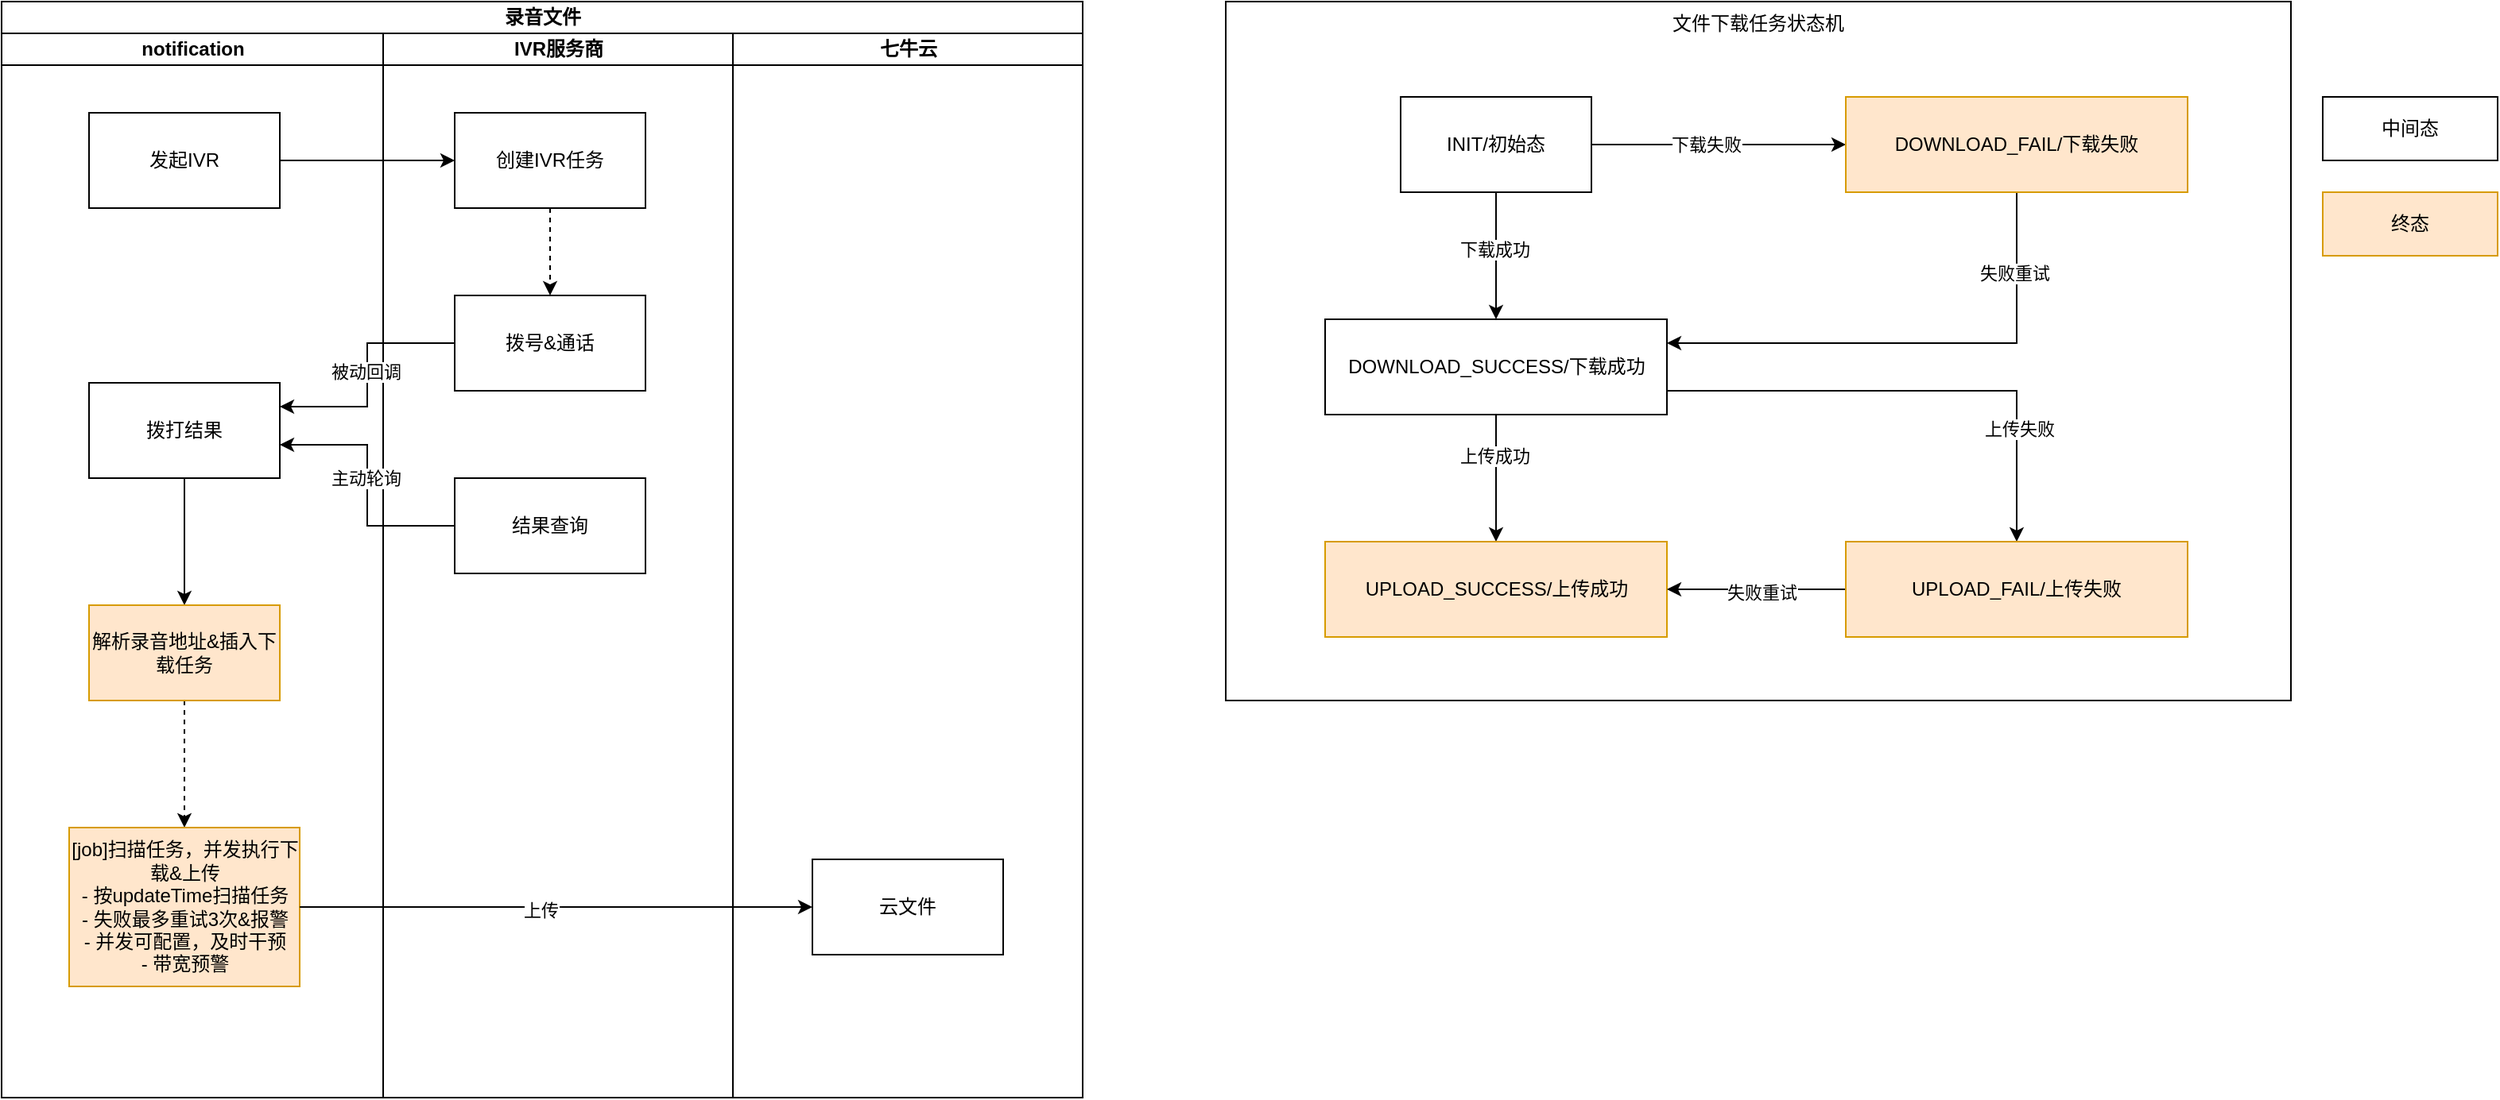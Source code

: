 <mxfile version="24.4.13" type="github">
  <diagram name="第 1 页" id="ruObpeMu40LA795dVUHB">
    <mxGraphModel dx="1434" dy="786" grid="1" gridSize="10" guides="1" tooltips="1" connect="1" arrows="1" fold="1" page="1" pageScale="1" pageWidth="827" pageHeight="1169" math="0" shadow="0">
      <root>
        <mxCell id="0" />
        <mxCell id="1" parent="0" />
        <mxCell id="W8vYtDV4f-9OD0nS3D89-45" value="文件下载任务状态机" style="rounded=0;whiteSpace=wrap;html=1;verticalAlign=top;" vertex="1" parent="1">
          <mxGeometry x="810" y="40" width="670" height="440" as="geometry" />
        </mxCell>
        <mxCell id="W8vYtDV4f-9OD0nS3D89-1" value="录音文件" style="swimlane;childLayout=stackLayout;resizeParent=1;resizeParentMax=0;startSize=20;html=1;" vertex="1" parent="1">
          <mxGeometry x="40" y="40" width="680" height="690" as="geometry" />
        </mxCell>
        <mxCell id="W8vYtDV4f-9OD0nS3D89-2" value="notification" style="swimlane;startSize=20;html=1;" vertex="1" parent="W8vYtDV4f-9OD0nS3D89-1">
          <mxGeometry y="20" width="240" height="670" as="geometry" />
        </mxCell>
        <mxCell id="W8vYtDV4f-9OD0nS3D89-6" value="发起IVR" style="rounded=0;whiteSpace=wrap;html=1;" vertex="1" parent="W8vYtDV4f-9OD0nS3D89-2">
          <mxGeometry x="55" y="50" width="120" height="60" as="geometry" />
        </mxCell>
        <mxCell id="W8vYtDV4f-9OD0nS3D89-18" value="" style="edgeStyle=orthogonalEdgeStyle;rounded=0;orthogonalLoop=1;jettySize=auto;html=1;" edge="1" parent="W8vYtDV4f-9OD0nS3D89-2" source="W8vYtDV4f-9OD0nS3D89-11" target="W8vYtDV4f-9OD0nS3D89-17">
          <mxGeometry relative="1" as="geometry" />
        </mxCell>
        <mxCell id="W8vYtDV4f-9OD0nS3D89-11" value="拨打结果" style="rounded=0;whiteSpace=wrap;html=1;" vertex="1" parent="W8vYtDV4f-9OD0nS3D89-2">
          <mxGeometry x="55" y="220" width="120" height="60" as="geometry" />
        </mxCell>
        <mxCell id="W8vYtDV4f-9OD0nS3D89-20" value="" style="edgeStyle=orthogonalEdgeStyle;rounded=0;orthogonalLoop=1;jettySize=auto;html=1;dashed=1;" edge="1" parent="W8vYtDV4f-9OD0nS3D89-2" source="W8vYtDV4f-9OD0nS3D89-17" target="W8vYtDV4f-9OD0nS3D89-19">
          <mxGeometry relative="1" as="geometry" />
        </mxCell>
        <mxCell id="W8vYtDV4f-9OD0nS3D89-17" value="解析录音地址&amp;amp;插入下载任务" style="rounded=0;whiteSpace=wrap;html=1;fillColor=#ffe6cc;strokeColor=#d79b00;" vertex="1" parent="W8vYtDV4f-9OD0nS3D89-2">
          <mxGeometry x="55" y="360" width="120" height="60" as="geometry" />
        </mxCell>
        <mxCell id="W8vYtDV4f-9OD0nS3D89-19" value="[job]扫描任务，并发执行下载&amp;amp;上传&lt;div&gt;- 按updateTime扫描任务&lt;/div&gt;&lt;div&gt;- 失败最多重试3次&amp;amp;报警&lt;/div&gt;&lt;div&gt;- 并发可配置，及时干预&lt;/div&gt;&lt;div&gt;- 带宽预警&lt;/div&gt;" style="rounded=0;whiteSpace=wrap;html=1;fillColor=#ffe6cc;strokeColor=#d79b00;" vertex="1" parent="W8vYtDV4f-9OD0nS3D89-2">
          <mxGeometry x="42.5" y="500" width="145" height="100" as="geometry" />
        </mxCell>
        <mxCell id="W8vYtDV4f-9OD0nS3D89-3" value="IVR服务商" style="swimlane;startSize=20;html=1;" vertex="1" parent="W8vYtDV4f-9OD0nS3D89-1">
          <mxGeometry x="240" y="20" width="220" height="670" as="geometry" />
        </mxCell>
        <mxCell id="W8vYtDV4f-9OD0nS3D89-10" value="" style="edgeStyle=orthogonalEdgeStyle;rounded=0;orthogonalLoop=1;jettySize=auto;html=1;dashed=1;" edge="1" parent="W8vYtDV4f-9OD0nS3D89-3" source="W8vYtDV4f-9OD0nS3D89-7" target="W8vYtDV4f-9OD0nS3D89-9">
          <mxGeometry relative="1" as="geometry" />
        </mxCell>
        <mxCell id="W8vYtDV4f-9OD0nS3D89-7" value="创建IVR任务" style="rounded=0;whiteSpace=wrap;html=1;" vertex="1" parent="W8vYtDV4f-9OD0nS3D89-3">
          <mxGeometry x="45" y="50" width="120" height="60" as="geometry" />
        </mxCell>
        <mxCell id="W8vYtDV4f-9OD0nS3D89-9" value="拨号&amp;amp;通话" style="rounded=0;whiteSpace=wrap;html=1;" vertex="1" parent="W8vYtDV4f-9OD0nS3D89-3">
          <mxGeometry x="45" y="165" width="120" height="60" as="geometry" />
        </mxCell>
        <mxCell id="W8vYtDV4f-9OD0nS3D89-13" value="结果查询" style="rounded=0;whiteSpace=wrap;html=1;" vertex="1" parent="W8vYtDV4f-9OD0nS3D89-3">
          <mxGeometry x="45" y="280" width="120" height="60" as="geometry" />
        </mxCell>
        <mxCell id="W8vYtDV4f-9OD0nS3D89-4" value="七牛云" style="swimlane;startSize=20;html=1;" vertex="1" parent="W8vYtDV4f-9OD0nS3D89-1">
          <mxGeometry x="460" y="20" width="220" height="670" as="geometry" />
        </mxCell>
        <mxCell id="W8vYtDV4f-9OD0nS3D89-26" value="云文件" style="rounded=0;whiteSpace=wrap;html=1;" vertex="1" parent="W8vYtDV4f-9OD0nS3D89-4">
          <mxGeometry x="50" y="520" width="120" height="60" as="geometry" />
        </mxCell>
        <mxCell id="W8vYtDV4f-9OD0nS3D89-8" value="" style="edgeStyle=orthogonalEdgeStyle;rounded=0;orthogonalLoop=1;jettySize=auto;html=1;" edge="1" parent="W8vYtDV4f-9OD0nS3D89-1" source="W8vYtDV4f-9OD0nS3D89-6" target="W8vYtDV4f-9OD0nS3D89-7">
          <mxGeometry relative="1" as="geometry" />
        </mxCell>
        <mxCell id="W8vYtDV4f-9OD0nS3D89-12" value="" style="edgeStyle=orthogonalEdgeStyle;rounded=0;orthogonalLoop=1;jettySize=auto;html=1;entryX=1;entryY=0.25;entryDx=0;entryDy=0;" edge="1" parent="W8vYtDV4f-9OD0nS3D89-1" source="W8vYtDV4f-9OD0nS3D89-9" target="W8vYtDV4f-9OD0nS3D89-11">
          <mxGeometry relative="1" as="geometry" />
        </mxCell>
        <mxCell id="W8vYtDV4f-9OD0nS3D89-15" value="被动回调" style="edgeLabel;html=1;align=center;verticalAlign=middle;resizable=0;points=[];" vertex="1" connectable="0" parent="W8vYtDV4f-9OD0nS3D89-12">
          <mxGeometry x="-0.027" y="-1" relative="1" as="geometry">
            <mxPoint as="offset" />
          </mxGeometry>
        </mxCell>
        <mxCell id="W8vYtDV4f-9OD0nS3D89-14" style="edgeStyle=orthogonalEdgeStyle;rounded=0;orthogonalLoop=1;jettySize=auto;html=1;entryX=1;entryY=0.65;entryDx=0;entryDy=0;entryPerimeter=0;" edge="1" parent="W8vYtDV4f-9OD0nS3D89-1" source="W8vYtDV4f-9OD0nS3D89-13" target="W8vYtDV4f-9OD0nS3D89-11">
          <mxGeometry relative="1" as="geometry" />
        </mxCell>
        <mxCell id="W8vYtDV4f-9OD0nS3D89-16" value="主动轮询" style="edgeLabel;html=1;align=center;verticalAlign=middle;resizable=0;points=[];" vertex="1" connectable="0" parent="W8vYtDV4f-9OD0nS3D89-14">
          <mxGeometry x="0.056" y="1" relative="1" as="geometry">
            <mxPoint as="offset" />
          </mxGeometry>
        </mxCell>
        <mxCell id="W8vYtDV4f-9OD0nS3D89-25" style="edgeStyle=orthogonalEdgeStyle;rounded=0;orthogonalLoop=1;jettySize=auto;html=1;entryX=0;entryY=0.5;entryDx=0;entryDy=0;" edge="1" parent="W8vYtDV4f-9OD0nS3D89-1" source="W8vYtDV4f-9OD0nS3D89-19" target="W8vYtDV4f-9OD0nS3D89-26">
          <mxGeometry relative="1" as="geometry">
            <mxPoint x="520" y="550" as="targetPoint" />
          </mxGeometry>
        </mxCell>
        <mxCell id="W8vYtDV4f-9OD0nS3D89-27" value="上传" style="edgeLabel;html=1;align=center;verticalAlign=middle;resizable=0;points=[];" vertex="1" connectable="0" parent="W8vYtDV4f-9OD0nS3D89-25">
          <mxGeometry x="-0.067" y="-2" relative="1" as="geometry">
            <mxPoint x="1" as="offset" />
          </mxGeometry>
        </mxCell>
        <mxCell id="W8vYtDV4f-9OD0nS3D89-30" value="" style="edgeStyle=orthogonalEdgeStyle;rounded=0;orthogonalLoop=1;jettySize=auto;html=1;" edge="1" parent="1" source="W8vYtDV4f-9OD0nS3D89-28" target="W8vYtDV4f-9OD0nS3D89-29">
          <mxGeometry relative="1" as="geometry" />
        </mxCell>
        <mxCell id="W8vYtDV4f-9OD0nS3D89-40" value="下载成功" style="edgeLabel;html=1;align=center;verticalAlign=middle;resizable=0;points=[];" vertex="1" connectable="0" parent="W8vYtDV4f-9OD0nS3D89-30">
          <mxGeometry x="-0.1" y="-1" relative="1" as="geometry">
            <mxPoint as="offset" />
          </mxGeometry>
        </mxCell>
        <mxCell id="W8vYtDV4f-9OD0nS3D89-34" style="edgeStyle=orthogonalEdgeStyle;rounded=0;orthogonalLoop=1;jettySize=auto;html=1;entryX=0;entryY=0.5;entryDx=0;entryDy=0;" edge="1" parent="1" source="W8vYtDV4f-9OD0nS3D89-28" target="W8vYtDV4f-9OD0nS3D89-33">
          <mxGeometry relative="1" as="geometry" />
        </mxCell>
        <mxCell id="W8vYtDV4f-9OD0nS3D89-39" value="下载失败" style="edgeLabel;html=1;align=center;verticalAlign=middle;resizable=0;points=[];" vertex="1" connectable="0" parent="W8vYtDV4f-9OD0nS3D89-34">
          <mxGeometry x="-0.1" relative="1" as="geometry">
            <mxPoint as="offset" />
          </mxGeometry>
        </mxCell>
        <mxCell id="W8vYtDV4f-9OD0nS3D89-28" value="INIT/初始态" style="rounded=0;whiteSpace=wrap;html=1;" vertex="1" parent="1">
          <mxGeometry x="920" y="100" width="120" height="60" as="geometry" />
        </mxCell>
        <mxCell id="W8vYtDV4f-9OD0nS3D89-32" value="" style="edgeStyle=orthogonalEdgeStyle;rounded=0;orthogonalLoop=1;jettySize=auto;html=1;" edge="1" parent="1" source="W8vYtDV4f-9OD0nS3D89-29" target="W8vYtDV4f-9OD0nS3D89-31">
          <mxGeometry relative="1" as="geometry" />
        </mxCell>
        <mxCell id="W8vYtDV4f-9OD0nS3D89-43" value="上传成功" style="edgeLabel;html=1;align=center;verticalAlign=middle;resizable=0;points=[];" vertex="1" connectable="0" parent="W8vYtDV4f-9OD0nS3D89-32">
          <mxGeometry x="-0.35" y="-1" relative="1" as="geometry">
            <mxPoint as="offset" />
          </mxGeometry>
        </mxCell>
        <mxCell id="W8vYtDV4f-9OD0nS3D89-37" style="edgeStyle=orthogonalEdgeStyle;rounded=0;orthogonalLoop=1;jettySize=auto;html=1;exitX=1;exitY=0.75;exitDx=0;exitDy=0;entryX=0.5;entryY=0;entryDx=0;entryDy=0;" edge="1" parent="1" source="W8vYtDV4f-9OD0nS3D89-29" target="W8vYtDV4f-9OD0nS3D89-36">
          <mxGeometry relative="1" as="geometry" />
        </mxCell>
        <mxCell id="W8vYtDV4f-9OD0nS3D89-42" value="上传失败" style="edgeLabel;html=1;align=center;verticalAlign=middle;resizable=0;points=[];" vertex="1" connectable="0" parent="W8vYtDV4f-9OD0nS3D89-37">
          <mxGeometry x="0.549" y="1" relative="1" as="geometry">
            <mxPoint as="offset" />
          </mxGeometry>
        </mxCell>
        <mxCell id="W8vYtDV4f-9OD0nS3D89-29" value="DOWNLOAD_SUCCESS/下载成功" style="rounded=0;whiteSpace=wrap;html=1;" vertex="1" parent="1">
          <mxGeometry x="872.5" y="240" width="215" height="60" as="geometry" />
        </mxCell>
        <mxCell id="W8vYtDV4f-9OD0nS3D89-31" value="UPLOAD_SUCCESS/上传成功" style="rounded=0;whiteSpace=wrap;html=1;fillColor=#ffe6cc;strokeColor=#d79b00;" vertex="1" parent="1">
          <mxGeometry x="872.5" y="380" width="215" height="60" as="geometry" />
        </mxCell>
        <mxCell id="W8vYtDV4f-9OD0nS3D89-35" style="edgeStyle=orthogonalEdgeStyle;rounded=0;orthogonalLoop=1;jettySize=auto;html=1;entryX=1;entryY=0.25;entryDx=0;entryDy=0;exitX=0.5;exitY=1;exitDx=0;exitDy=0;" edge="1" parent="1" source="W8vYtDV4f-9OD0nS3D89-33" target="W8vYtDV4f-9OD0nS3D89-29">
          <mxGeometry relative="1" as="geometry" />
        </mxCell>
        <mxCell id="W8vYtDV4f-9OD0nS3D89-41" value="失败重试" style="edgeLabel;html=1;align=center;verticalAlign=middle;resizable=0;points=[];" vertex="1" connectable="0" parent="W8vYtDV4f-9OD0nS3D89-35">
          <mxGeometry x="-0.68" y="-2" relative="1" as="geometry">
            <mxPoint as="offset" />
          </mxGeometry>
        </mxCell>
        <mxCell id="W8vYtDV4f-9OD0nS3D89-33" value="DOWNLOAD_FAIL/下载失败" style="rounded=0;whiteSpace=wrap;html=1;fillColor=#ffe6cc;strokeColor=#d79b00;" vertex="1" parent="1">
          <mxGeometry x="1200" y="100" width="215" height="60" as="geometry" />
        </mxCell>
        <mxCell id="W8vYtDV4f-9OD0nS3D89-38" style="edgeStyle=orthogonalEdgeStyle;rounded=0;orthogonalLoop=1;jettySize=auto;html=1;entryX=1;entryY=0.5;entryDx=0;entryDy=0;" edge="1" parent="1" source="W8vYtDV4f-9OD0nS3D89-36" target="W8vYtDV4f-9OD0nS3D89-31">
          <mxGeometry relative="1" as="geometry" />
        </mxCell>
        <mxCell id="W8vYtDV4f-9OD0nS3D89-44" value="失败重试" style="edgeLabel;html=1;align=center;verticalAlign=middle;resizable=0;points=[];" vertex="1" connectable="0" parent="W8vYtDV4f-9OD0nS3D89-38">
          <mxGeometry x="-0.058" y="2" relative="1" as="geometry">
            <mxPoint as="offset" />
          </mxGeometry>
        </mxCell>
        <mxCell id="W8vYtDV4f-9OD0nS3D89-36" value="UPLOAD_FAIL/上传失败" style="rounded=0;whiteSpace=wrap;html=1;fillColor=#ffe6cc;strokeColor=#d79b00;" vertex="1" parent="1">
          <mxGeometry x="1200" y="380" width="215" height="60" as="geometry" />
        </mxCell>
        <mxCell id="W8vYtDV4f-9OD0nS3D89-46" value="中间态" style="rounded=0;whiteSpace=wrap;html=1;" vertex="1" parent="1">
          <mxGeometry x="1500" y="100" width="110" height="40" as="geometry" />
        </mxCell>
        <mxCell id="W8vYtDV4f-9OD0nS3D89-47" value="终态" style="rounded=0;whiteSpace=wrap;html=1;fillColor=#ffe6cc;strokeColor=#d79b00;" vertex="1" parent="1">
          <mxGeometry x="1500" y="160" width="110" height="40" as="geometry" />
        </mxCell>
      </root>
    </mxGraphModel>
  </diagram>
</mxfile>

